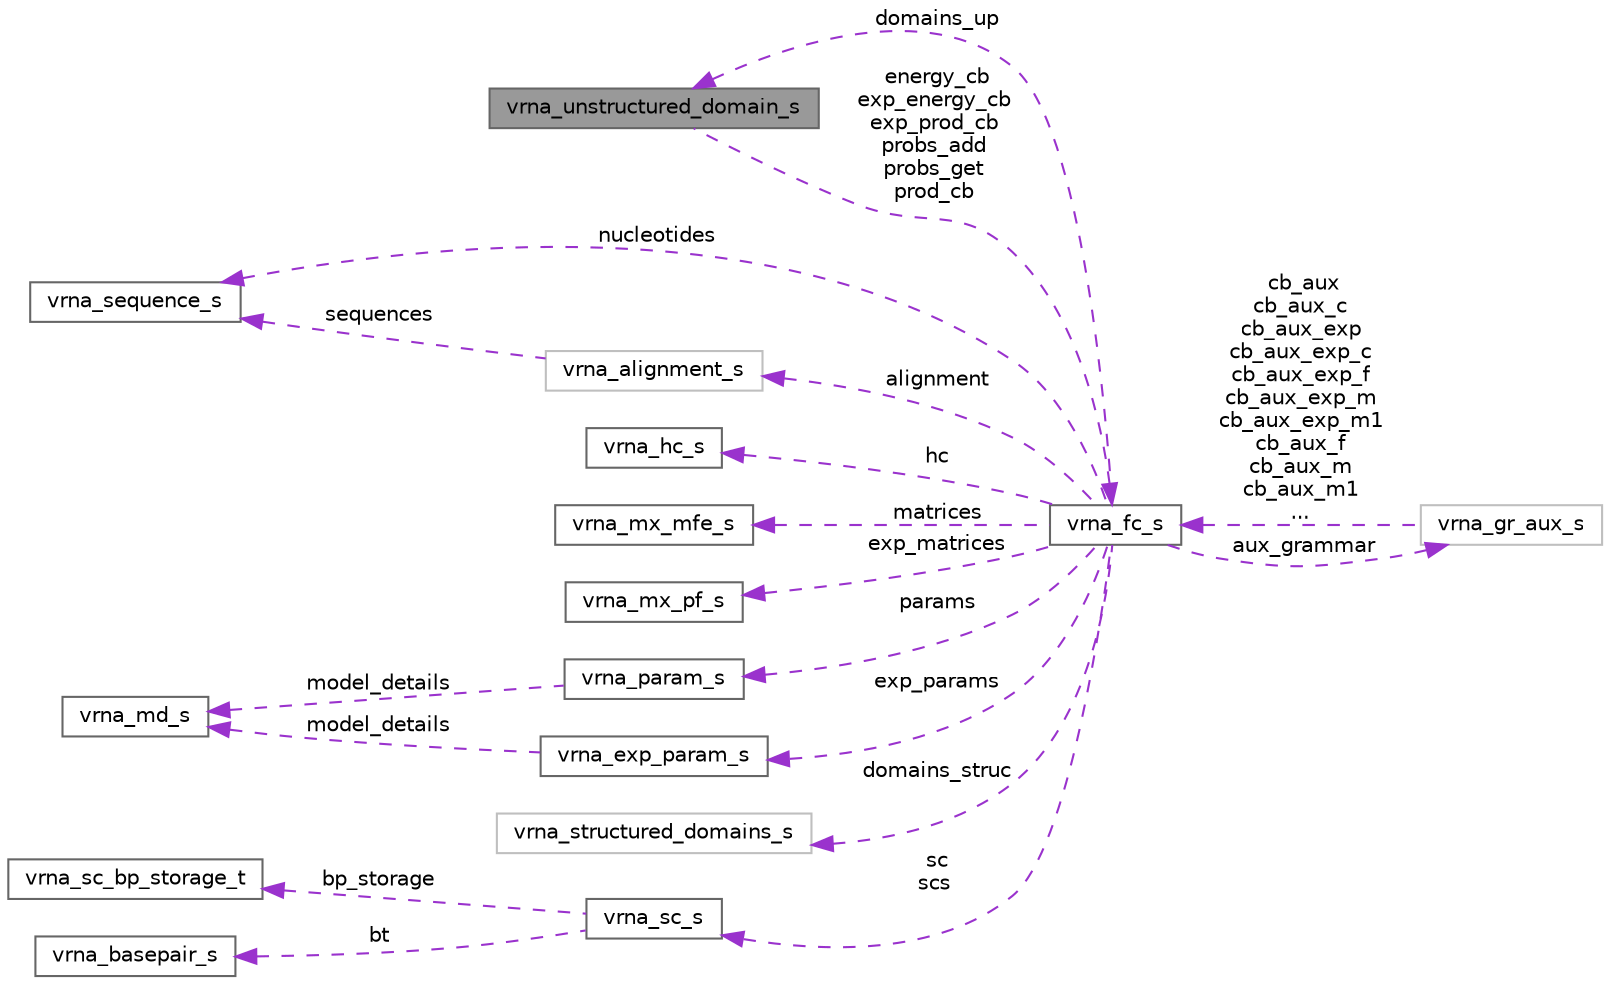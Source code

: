 digraph "vrna_unstructured_domain_s"
{
 // INTERACTIVE_SVG=YES
 // LATEX_PDF_SIZE
  bgcolor="transparent";
  edge [fontname=Helvetica,fontsize=10,labelfontname=Helvetica,labelfontsize=10];
  node [fontname=Helvetica,fontsize=10,shape=box,height=0.2,width=0.4];
  rankdir="LR";
  Node1 [label="vrna_unstructured_domain_s",height=0.2,width=0.4,color="gray40", fillcolor="grey60", style="filled", fontcolor="black",tooltip="Data structure to store all functionality for ligand binding."];
  Node2 -> Node1 [dir="back",color="darkorchid3",style="dashed",label=" energy_cb\nexp_energy_cb\nexp_prod_cb\nprobs_add\nprobs_get\nprod_cb" ];
  Node2 [label="vrna_fc_s",height=0.2,width=0.4,color="gray40", fillcolor="white", style="filled",URL="$group__fold__compound.html#structvrna__fc__s",tooltip="The most basic data structure required by many functions throughout the RNAlib."];
  Node3 -> Node2 [dir="back",color="darkorchid3",style="dashed",label=" nucleotides" ];
  Node3 [label="vrna_sequence_s",height=0.2,width=0.4,color="gray40", fillcolor="white", style="filled",URL="$group__alphabet__utils.html#structvrna__sequence__s",tooltip="Data structure representing a nucleotide sequence."];
  Node4 -> Node2 [dir="back",color="darkorchid3",style="dashed",label=" alignment" ];
  Node4 [label="vrna_alignment_s",height=0.2,width=0.4,color="grey75", fillcolor="white", style="filled",URL="$group__alphabet__utils.html#structvrna__alignment__s",tooltip=" "];
  Node3 -> Node4 [dir="back",color="darkorchid3",style="dashed",label=" sequences" ];
  Node5 -> Node2 [dir="back",color="darkorchid3",style="dashed",label=" hc" ];
  Node5 [label="vrna_hc_s",height=0.2,width=0.4,color="gray40", fillcolor="white", style="filled",URL="$group__hard__constraints.html#structvrna__hc__s",tooltip="The hard constraints data structure."];
  Node6 -> Node2 [dir="back",color="darkorchid3",style="dashed",label=" matrices" ];
  Node6 [label="vrna_mx_mfe_s",height=0.2,width=0.4,color="gray40", fillcolor="white", style="filled",URL="$group__dp__matrices.html#structvrna__mx__mfe__s",tooltip="Minimum Free Energy (MFE) Dynamic Programming (DP) matrices data structure required within the vrna_f..."];
  Node7 -> Node2 [dir="back",color="darkorchid3",style="dashed",label=" exp_matrices" ];
  Node7 [label="vrna_mx_pf_s",height=0.2,width=0.4,color="gray40", fillcolor="white", style="filled",URL="$group__dp__matrices.html#structvrna__mx__pf__s",tooltip="Partition function (PF) Dynamic Programming (DP) matrices data structure required within the vrna_fol..."];
  Node8 -> Node2 [dir="back",color="darkorchid3",style="dashed",label=" params" ];
  Node8 [label="vrna_param_s",height=0.2,width=0.4,color="gray40", fillcolor="white", style="filled",URL="$group__energy__parameters.html#structvrna__param__s",tooltip="The datastructure that contains temperature scaled energy parameters."];
  Node9 -> Node8 [dir="back",color="darkorchid3",style="dashed",label=" model_details" ];
  Node9 [label="vrna_md_s",height=0.2,width=0.4,color="gray40", fillcolor="white", style="filled",URL="$group__model__details.html#structvrna__md__s",tooltip="The data structure that contains the complete model details used throughout the calculations."];
  Node10 -> Node2 [dir="back",color="darkorchid3",style="dashed",label=" exp_params" ];
  Node10 [label="vrna_exp_param_s",height=0.2,width=0.4,color="gray40", fillcolor="white", style="filled",URL="$group__energy__parameters.html#structvrna__exp__param__s",tooltip="The data structure that contains temperature scaled Boltzmann weights of the energy parameters."];
  Node9 -> Node10 [dir="back",color="darkorchid3",style="dashed",label=" model_details" ];
  Node11 -> Node2 [dir="back",color="darkorchid3",style="dashed",label=" domains_struc" ];
  Node11 [label="vrna_structured_domains_s",height=0.2,width=0.4,color="grey75", fillcolor="white", style="filled",URL="$structvrna__structured__domains__s.html",tooltip=" "];
  Node1 -> Node2 [dir="back",color="darkorchid3",style="dashed",label=" domains_up" ];
  Node12 -> Node2 [dir="back",color="darkorchid3",style="dashed",label=" aux_grammar" ];
  Node12 [label="vrna_gr_aux_s",height=0.2,width=0.4,color="grey75", fillcolor="white", style="filled",URL="$group__grammar.html#structvrna__gr__aux__s",tooltip=" "];
  Node2 -> Node12 [dir="back",color="darkorchid3",style="dashed",label=" cb_aux\ncb_aux_c\ncb_aux_exp\ncb_aux_exp_c\ncb_aux_exp_f\ncb_aux_exp_m\ncb_aux_exp_m1\ncb_aux_f\ncb_aux_m\ncb_aux_m1\n..." ];
  Node13 -> Node2 [dir="back",color="darkorchid3",style="dashed",label=" sc\nscs" ];
  Node13 [label="vrna_sc_s",height=0.2,width=0.4,color="gray40", fillcolor="white", style="filled",URL="$group__soft__constraints.html#structvrna__sc__s",tooltip="The soft constraints data structure."];
  Node14 -> Node13 [dir="back",color="darkorchid3",style="dashed",label=" bp_storage" ];
  Node14 [label="vrna_sc_bp_storage_t",height=0.2,width=0.4,color="gray40", fillcolor="white", style="filled",URL="$structvrna__sc__bp__storage__t.html",tooltip="A base pair constraint."];
  Node15 -> Node13 [dir="back",color="darkorchid3",style="dashed",label=" bt" ];
  Node15 [label="vrna_basepair_s",height=0.2,width=0.4,color="gray40", fillcolor="white", style="filled",URL="$group__data__structures.html#structvrna__basepair__s",tooltip="Base pair data structure used in subopt.c."];
}
